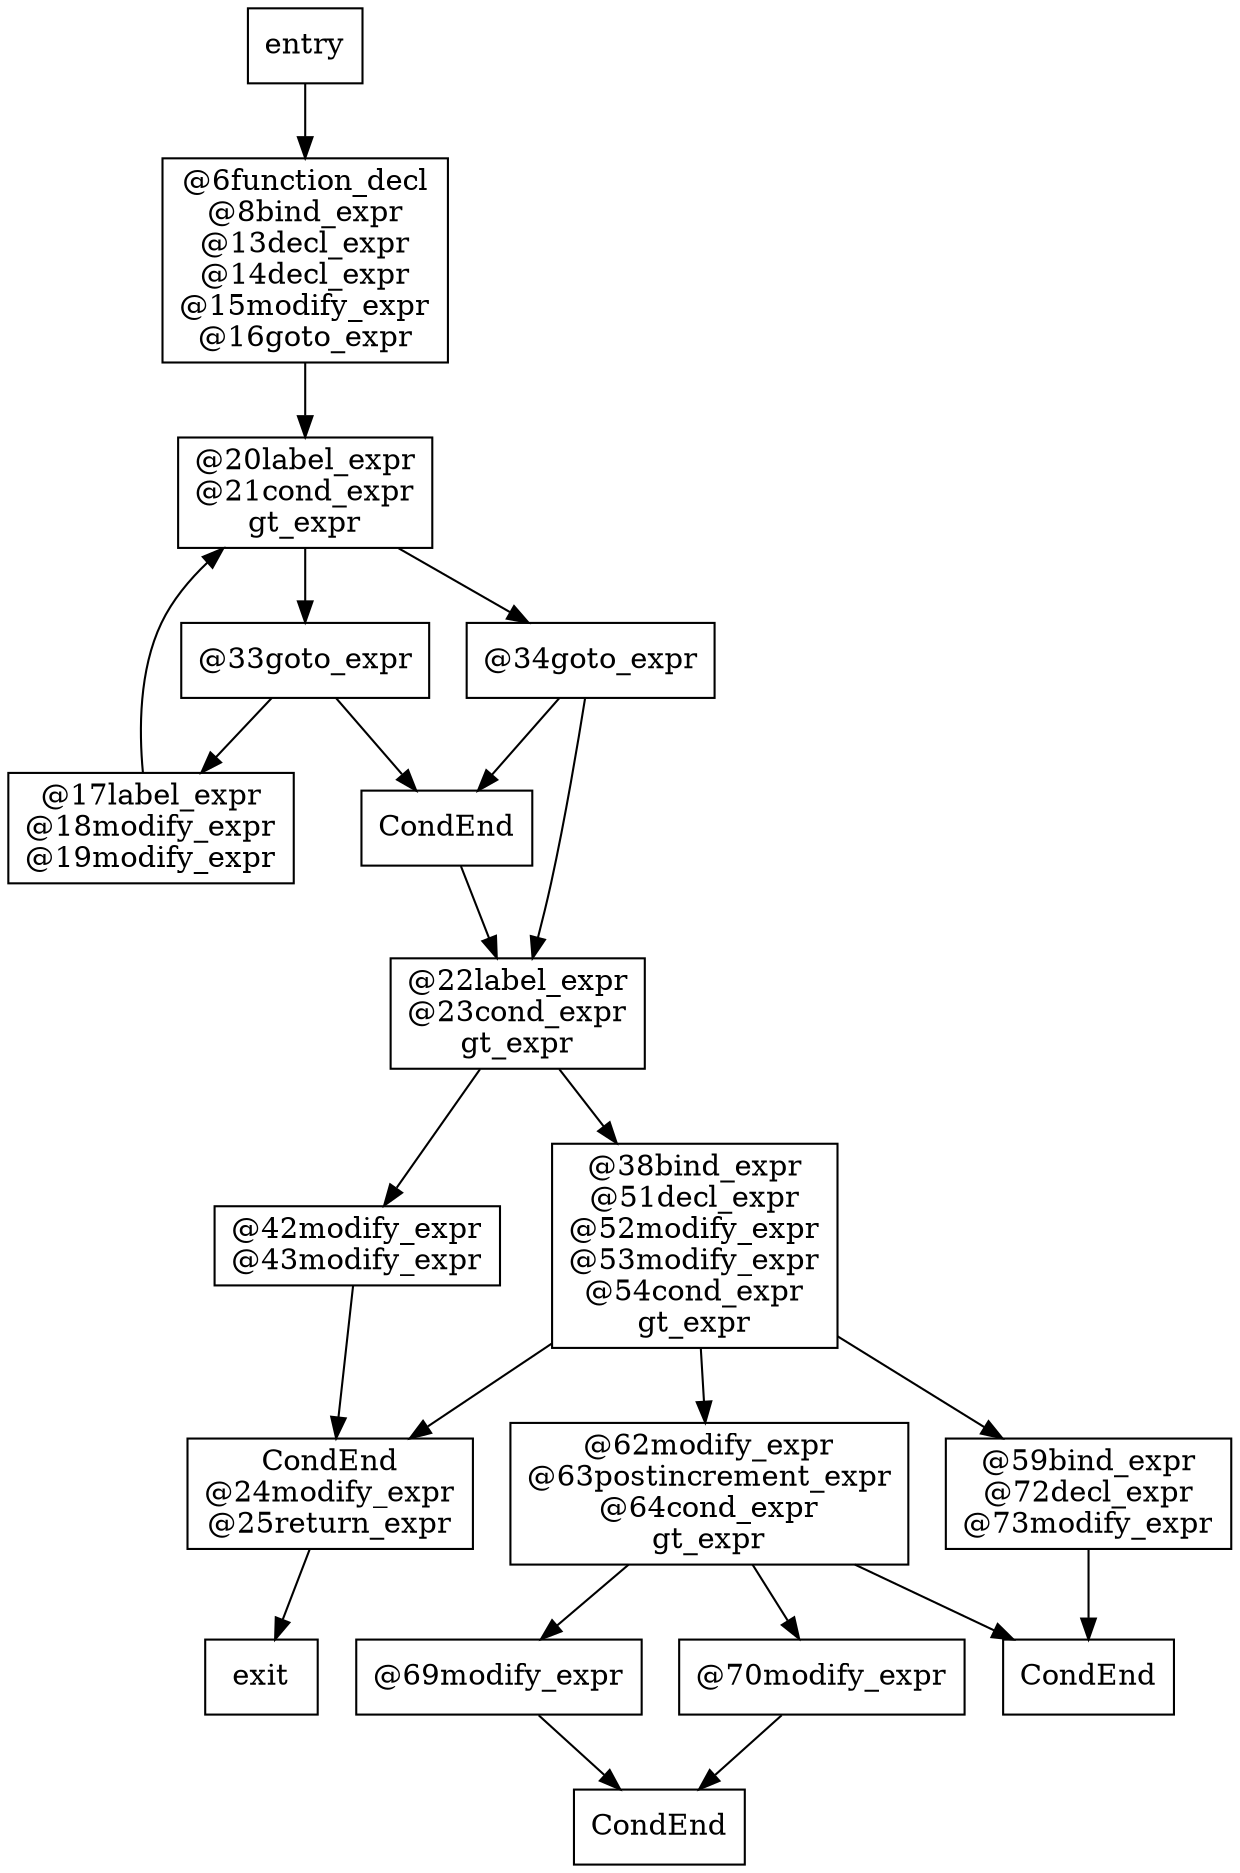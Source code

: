 digraph CFG {
	 node [shape = box]	node1[label = "entry\n"]
	node2[label = "@6function_decl\n@8bind_expr\n@13decl_expr\n@14decl_expr\n@15modify_expr\n@16goto_expr\n"]
	node3[label = "@20label_expr\n@21cond_expr\ngt_expr\n"]
	node4[label = "@33goto_expr\n"]
	node5[label = "@34goto_expr\n"]
	node6[label = "@17label_expr\n@18modify_expr\n@19modify_expr\n"]
	node7[label = "CondEnd\n"]
	node8[label = "@22label_expr\n@23cond_expr\ngt_expr\n"]
	node9[label = "@42modify_expr\n@43modify_expr\n"]
	node10[label = "@38bind_expr\n@51decl_expr\n@52modify_expr\n@53modify_expr\n@54cond_expr\ngt_expr\n"]
	node11[label = "CondEnd\n@24modify_expr\n@25return_expr\n"]
	node12[label = "@62modify_expr\n@63postincrement_expr\n@64cond_expr\ngt_expr\n"]
	node13[label = "@59bind_expr\n@72decl_expr\n@73modify_expr\n"]
	node14[label = "exit\n"]
	node15[label = "@69modify_expr\n"]
	node16[label = "@70modify_expr\n"]
	node17[label = "CondEnd\n"]
	node18[label = "CondEnd\n"]
	node1 -> node2;
	node2 -> node3;
	node3 -> node4;
	node3 -> node5;
	node4 -> node6;
	node4 -> node7;
	node5 -> node7;
	node5 -> node8;
	node6 -> node3;
	node7 -> node8;
	node8 -> node9;
	node8 -> node10;
	node9 -> node11;
	node10 -> node12;
	node10 -> node13;
	node10 -> node11;
	node11 -> node14;
	node12 -> node15;
	node12 -> node16;
	node12 -> node17;
	node13 -> node17;
	node15 -> node18;
	node16 -> node18;
}
